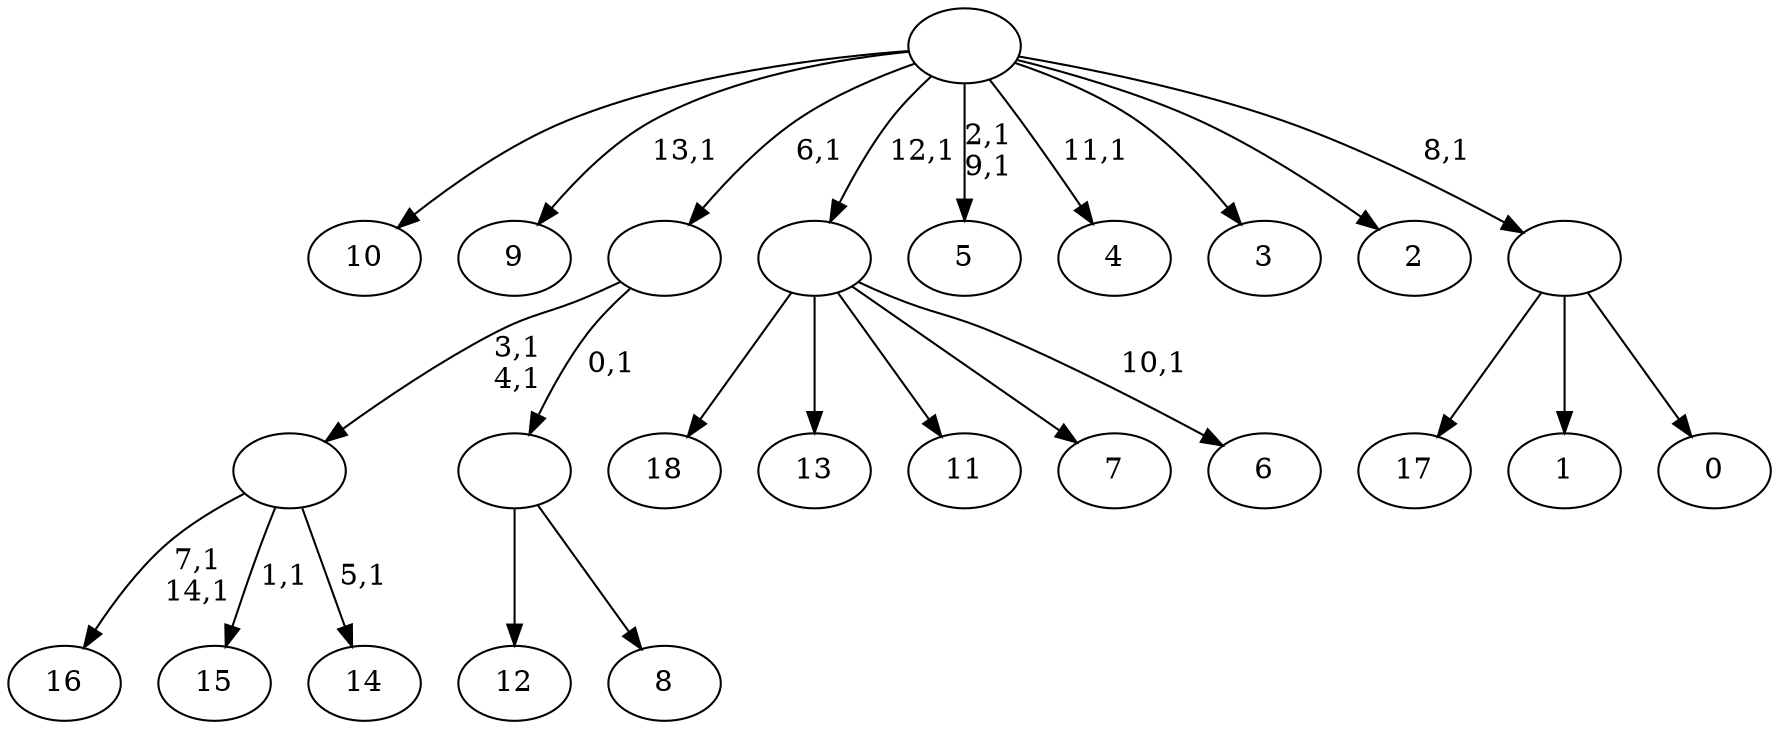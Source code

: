 digraph T {
	34 [label="18"]
	33 [label="17"]
	32 [label="16"]
	29 [label="15"]
	27 [label="14"]
	25 [label=""]
	23 [label="13"]
	22 [label="12"]
	21 [label="11"]
	20 [label="10"]
	19 [label="9"]
	17 [label="8"]
	16 [label=""]
	15 [label=""]
	14 [label="7"]
	13 [label="6"]
	11 [label=""]
	10 [label="5"]
	7 [label="4"]
	5 [label="3"]
	4 [label="2"]
	3 [label="1"]
	2 [label="0"]
	1 [label=""]
	0 [label=""]
	25 -> 27 [label="5,1"]
	25 -> 29 [label="1,1"]
	25 -> 32 [label="7,1\n14,1"]
	16 -> 22 [label=""]
	16 -> 17 [label=""]
	15 -> 25 [label="3,1\n4,1"]
	15 -> 16 [label="0,1"]
	11 -> 13 [label="10,1"]
	11 -> 34 [label=""]
	11 -> 23 [label=""]
	11 -> 21 [label=""]
	11 -> 14 [label=""]
	1 -> 33 [label=""]
	1 -> 3 [label=""]
	1 -> 2 [label=""]
	0 -> 7 [label="11,1"]
	0 -> 10 [label="2,1\n9,1"]
	0 -> 19 [label="13,1"]
	0 -> 20 [label=""]
	0 -> 15 [label="6,1"]
	0 -> 11 [label="12,1"]
	0 -> 5 [label=""]
	0 -> 4 [label=""]
	0 -> 1 [label="8,1"]
}
